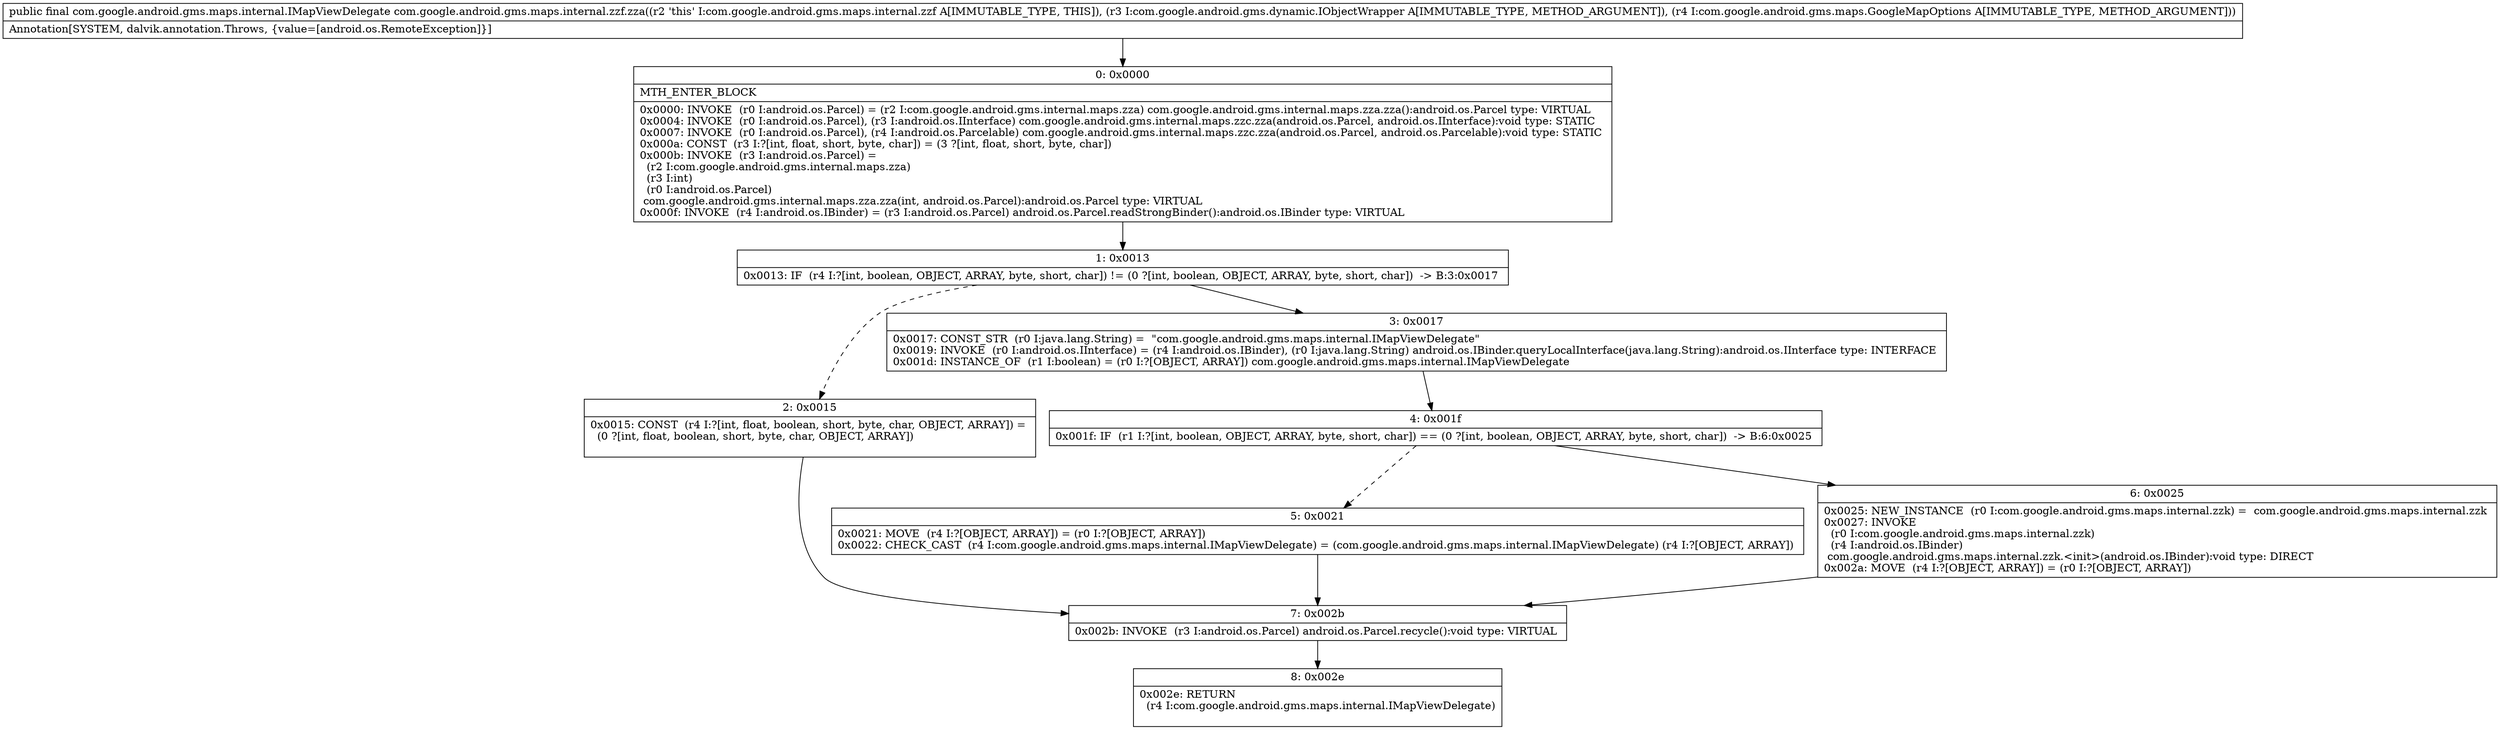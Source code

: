 digraph "CFG forcom.google.android.gms.maps.internal.zzf.zza(Lcom\/google\/android\/gms\/dynamic\/IObjectWrapper;Lcom\/google\/android\/gms\/maps\/GoogleMapOptions;)Lcom\/google\/android\/gms\/maps\/internal\/IMapViewDelegate;" {
Node_0 [shape=record,label="{0\:\ 0x0000|MTH_ENTER_BLOCK\l|0x0000: INVOKE  (r0 I:android.os.Parcel) = (r2 I:com.google.android.gms.internal.maps.zza) com.google.android.gms.internal.maps.zza.zza():android.os.Parcel type: VIRTUAL \l0x0004: INVOKE  (r0 I:android.os.Parcel), (r3 I:android.os.IInterface) com.google.android.gms.internal.maps.zzc.zza(android.os.Parcel, android.os.IInterface):void type: STATIC \l0x0007: INVOKE  (r0 I:android.os.Parcel), (r4 I:android.os.Parcelable) com.google.android.gms.internal.maps.zzc.zza(android.os.Parcel, android.os.Parcelable):void type: STATIC \l0x000a: CONST  (r3 I:?[int, float, short, byte, char]) = (3 ?[int, float, short, byte, char]) \l0x000b: INVOKE  (r3 I:android.os.Parcel) = \l  (r2 I:com.google.android.gms.internal.maps.zza)\l  (r3 I:int)\l  (r0 I:android.os.Parcel)\l com.google.android.gms.internal.maps.zza.zza(int, android.os.Parcel):android.os.Parcel type: VIRTUAL \l0x000f: INVOKE  (r4 I:android.os.IBinder) = (r3 I:android.os.Parcel) android.os.Parcel.readStrongBinder():android.os.IBinder type: VIRTUAL \l}"];
Node_1 [shape=record,label="{1\:\ 0x0013|0x0013: IF  (r4 I:?[int, boolean, OBJECT, ARRAY, byte, short, char]) != (0 ?[int, boolean, OBJECT, ARRAY, byte, short, char])  \-\> B:3:0x0017 \l}"];
Node_2 [shape=record,label="{2\:\ 0x0015|0x0015: CONST  (r4 I:?[int, float, boolean, short, byte, char, OBJECT, ARRAY]) = \l  (0 ?[int, float, boolean, short, byte, char, OBJECT, ARRAY])\l \l}"];
Node_3 [shape=record,label="{3\:\ 0x0017|0x0017: CONST_STR  (r0 I:java.lang.String) =  \"com.google.android.gms.maps.internal.IMapViewDelegate\" \l0x0019: INVOKE  (r0 I:android.os.IInterface) = (r4 I:android.os.IBinder), (r0 I:java.lang.String) android.os.IBinder.queryLocalInterface(java.lang.String):android.os.IInterface type: INTERFACE \l0x001d: INSTANCE_OF  (r1 I:boolean) = (r0 I:?[OBJECT, ARRAY]) com.google.android.gms.maps.internal.IMapViewDelegate \l}"];
Node_4 [shape=record,label="{4\:\ 0x001f|0x001f: IF  (r1 I:?[int, boolean, OBJECT, ARRAY, byte, short, char]) == (0 ?[int, boolean, OBJECT, ARRAY, byte, short, char])  \-\> B:6:0x0025 \l}"];
Node_5 [shape=record,label="{5\:\ 0x0021|0x0021: MOVE  (r4 I:?[OBJECT, ARRAY]) = (r0 I:?[OBJECT, ARRAY]) \l0x0022: CHECK_CAST  (r4 I:com.google.android.gms.maps.internal.IMapViewDelegate) = (com.google.android.gms.maps.internal.IMapViewDelegate) (r4 I:?[OBJECT, ARRAY]) \l}"];
Node_6 [shape=record,label="{6\:\ 0x0025|0x0025: NEW_INSTANCE  (r0 I:com.google.android.gms.maps.internal.zzk) =  com.google.android.gms.maps.internal.zzk \l0x0027: INVOKE  \l  (r0 I:com.google.android.gms.maps.internal.zzk)\l  (r4 I:android.os.IBinder)\l com.google.android.gms.maps.internal.zzk.\<init\>(android.os.IBinder):void type: DIRECT \l0x002a: MOVE  (r4 I:?[OBJECT, ARRAY]) = (r0 I:?[OBJECT, ARRAY]) \l}"];
Node_7 [shape=record,label="{7\:\ 0x002b|0x002b: INVOKE  (r3 I:android.os.Parcel) android.os.Parcel.recycle():void type: VIRTUAL \l}"];
Node_8 [shape=record,label="{8\:\ 0x002e|0x002e: RETURN  \l  (r4 I:com.google.android.gms.maps.internal.IMapViewDelegate)\l \l}"];
MethodNode[shape=record,label="{public final com.google.android.gms.maps.internal.IMapViewDelegate com.google.android.gms.maps.internal.zzf.zza((r2 'this' I:com.google.android.gms.maps.internal.zzf A[IMMUTABLE_TYPE, THIS]), (r3 I:com.google.android.gms.dynamic.IObjectWrapper A[IMMUTABLE_TYPE, METHOD_ARGUMENT]), (r4 I:com.google.android.gms.maps.GoogleMapOptions A[IMMUTABLE_TYPE, METHOD_ARGUMENT]))  | Annotation[SYSTEM, dalvik.annotation.Throws, \{value=[android.os.RemoteException]\}]\l}"];
MethodNode -> Node_0;
Node_0 -> Node_1;
Node_1 -> Node_2[style=dashed];
Node_1 -> Node_3;
Node_2 -> Node_7;
Node_3 -> Node_4;
Node_4 -> Node_5[style=dashed];
Node_4 -> Node_6;
Node_5 -> Node_7;
Node_6 -> Node_7;
Node_7 -> Node_8;
}

